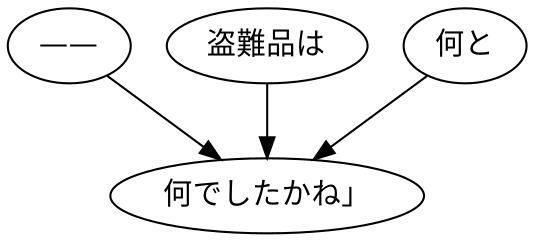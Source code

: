 digraph graph6230 {
	node0 [label="——"];
	node1 [label="盗難品は"];
	node2 [label="何と"];
	node3 [label="何でしたかね」"];
	node0 -> node3;
	node1 -> node3;
	node2 -> node3;
}

